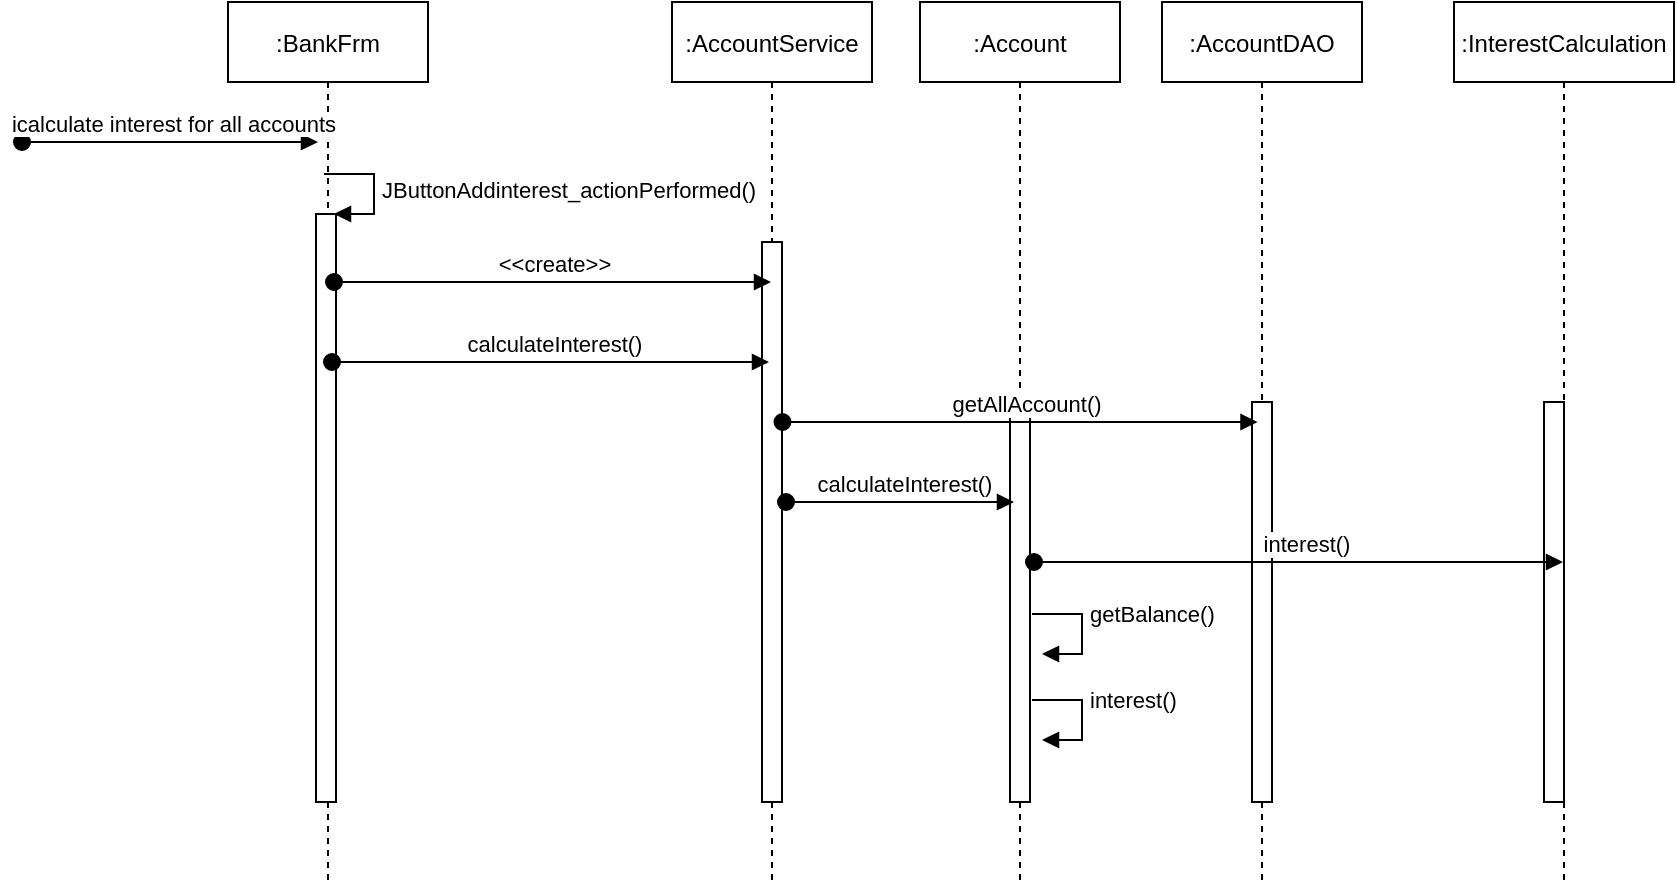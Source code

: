 <mxfile version="13.9.9" type="device"><diagram id="kgpKYQtTHZ0yAKxKKP6v" name="Page-1"><mxGraphModel dx="2959" dy="492" grid="1" gridSize="10" guides="1" tooltips="1" connect="1" arrows="1" fold="1" page="1" pageScale="1" pageWidth="850" pageHeight="1100" math="0" shadow="0"><root><mxCell id="0"/><mxCell id="1" parent="0"/><mxCell id="3nuBFxr9cyL0pnOWT2aG-1" value=":AccountService" style="shape=umlLifeline;perimeter=lifelinePerimeter;container=1;collapsible=0;recursiveResize=0;rounded=0;shadow=0;strokeWidth=1;" parent="1" vertex="1"><mxGeometry x="-521" y="80" width="100" height="440" as="geometry"/></mxCell><mxCell id="eTb7ikXqM6L-fqKEgFi2-3" value="" style="html=1;points=[];perimeter=orthogonalPerimeter;" parent="3nuBFxr9cyL0pnOWT2aG-1" vertex="1"><mxGeometry x="45" y="120" width="10" height="280" as="geometry"/></mxCell><mxCell id="3nuBFxr9cyL0pnOWT2aG-5" value=":Account" style="shape=umlLifeline;perimeter=lifelinePerimeter;container=1;collapsible=0;recursiveResize=0;rounded=0;shadow=0;strokeWidth=1;" parent="1" vertex="1"><mxGeometry x="-397" y="80" width="100" height="440" as="geometry"/></mxCell><mxCell id="3nuBFxr9cyL0pnOWT2aG-6" value="" style="points=[];perimeter=orthogonalPerimeter;rounded=0;shadow=0;strokeWidth=1;" parent="3nuBFxr9cyL0pnOWT2aG-5" vertex="1"><mxGeometry x="45" y="200" width="10" height="200" as="geometry"/></mxCell><mxCell id="eTb7ikXqM6L-fqKEgFi2-1" value=":AccountDAO" style="shape=umlLifeline;perimeter=lifelinePerimeter;container=1;collapsible=0;recursiveResize=0;rounded=0;shadow=0;strokeWidth=1;" parent="1" vertex="1"><mxGeometry x="-276" y="80" width="100" height="440" as="geometry"/></mxCell><mxCell id="eTb7ikXqM6L-fqKEgFi2-2" value="" style="points=[];perimeter=orthogonalPerimeter;rounded=0;shadow=0;strokeWidth=1;" parent="eTb7ikXqM6L-fqKEgFi2-1" vertex="1"><mxGeometry x="45" y="200" width="10" height="200" as="geometry"/></mxCell><mxCell id="eTb7ikXqM6L-fqKEgFi2-5" value=":BankFrm" style="shape=umlLifeline;perimeter=lifelinePerimeter;container=1;collapsible=0;recursiveResize=0;rounded=0;shadow=0;strokeWidth=1;" parent="1" vertex="1"><mxGeometry x="-743" y="80" width="100" height="440" as="geometry"/></mxCell><mxCell id="eTb7ikXqM6L-fqKEgFi2-6" value="icalculate interest for all accounts" style="verticalAlign=bottom;startArrow=oval;endArrow=block;startSize=8;shadow=0;strokeWidth=1;" parent="eTb7ikXqM6L-fqKEgFi2-5" edge="1"><mxGeometry x="0.027" relative="1" as="geometry"><mxPoint x="-103" y="70" as="sourcePoint"/><mxPoint x="45" y="70" as="targetPoint"/><mxPoint as="offset"/></mxGeometry></mxCell><mxCell id="eTb7ikXqM6L-fqKEgFi2-9" value="" style="html=1;points=[];perimeter=orthogonalPerimeter;" parent="eTb7ikXqM6L-fqKEgFi2-5" vertex="1"><mxGeometry x="44" y="106" width="10" height="294" as="geometry"/></mxCell><mxCell id="eTb7ikXqM6L-fqKEgFi2-10" value="JButtonAddinterest_actionPerformed()" style="edgeStyle=orthogonalEdgeStyle;html=1;align=left;spacingLeft=2;endArrow=block;rounded=0;entryX=1;entryY=0;" parent="eTb7ikXqM6L-fqKEgFi2-5" edge="1"><mxGeometry relative="1" as="geometry"><mxPoint x="48" y="86" as="sourcePoint"/><Array as="points"><mxPoint x="73" y="86"/></Array><mxPoint x="53" y="106.0" as="targetPoint"/></mxGeometry></mxCell><mxCell id="eTb7ikXqM6L-fqKEgFi2-26" value="calculateInterest()" style="html=1;verticalAlign=bottom;startArrow=oval;startFill=1;endArrow=block;startSize=8;" parent="1" edge="1"><mxGeometry x="0.027" width="60" relative="1" as="geometry"><mxPoint x="-464" y="330" as="sourcePoint"/><mxPoint x="-350" y="330" as="targetPoint"/><mxPoint as="offset"/></mxGeometry></mxCell><mxCell id="762rwdD96tPh0a8nWBI7-1" value="&amp;lt;&amp;lt;create&amp;gt;&amp;gt;" style="html=1;verticalAlign=bottom;startArrow=oval;startFill=1;endArrow=block;startSize=8;" edge="1" parent="1" target="3nuBFxr9cyL0pnOWT2aG-1"><mxGeometry x="0.007" width="60" relative="1" as="geometry"><mxPoint x="-690" y="220" as="sourcePoint"/><mxPoint x="-630" y="220" as="targetPoint"/><mxPoint as="offset"/></mxGeometry></mxCell><mxCell id="762rwdD96tPh0a8nWBI7-2" value="calculateInterest()" style="html=1;verticalAlign=bottom;startArrow=oval;startFill=1;endArrow=block;startSize=8;" edge="1" parent="1"><mxGeometry x="0.016" width="60" relative="1" as="geometry"><mxPoint x="-691" y="260" as="sourcePoint"/><mxPoint x="-472.5" y="260" as="targetPoint"/><mxPoint as="offset"/></mxGeometry></mxCell><mxCell id="762rwdD96tPh0a8nWBI7-5" value=":InterestCalculation" style="shape=umlLifeline;perimeter=lifelinePerimeter;container=1;collapsible=0;recursiveResize=0;rounded=0;shadow=0;strokeWidth=1;" vertex="1" parent="1"><mxGeometry x="-130" y="80" width="110" height="440" as="geometry"/></mxCell><mxCell id="762rwdD96tPh0a8nWBI7-6" value="" style="points=[];perimeter=orthogonalPerimeter;rounded=0;shadow=0;strokeWidth=1;" vertex="1" parent="762rwdD96tPh0a8nWBI7-5"><mxGeometry x="45" y="200" width="10" height="200" as="geometry"/></mxCell><mxCell id="762rwdD96tPh0a8nWBI7-7" value="getAllAccount()" style="html=1;verticalAlign=bottom;startArrow=oval;startFill=1;endArrow=block;startSize=8;" edge="1" parent="1"><mxGeometry x="0.027" width="60" relative="1" as="geometry"><mxPoint x="-465.75" y="290" as="sourcePoint"/><mxPoint x="-228.25" y="290" as="targetPoint"/><mxPoint as="offset"/></mxGeometry></mxCell><mxCell id="762rwdD96tPh0a8nWBI7-8" value="interest()" style="html=1;verticalAlign=bottom;startArrow=oval;startFill=1;endArrow=block;startSize=8;" edge="1" parent="1" target="762rwdD96tPh0a8nWBI7-5"><mxGeometry x="0.027" width="60" relative="1" as="geometry"><mxPoint x="-340" y="360" as="sourcePoint"/><mxPoint x="-102.5" y="360" as="targetPoint"/><mxPoint as="offset"/></mxGeometry></mxCell><mxCell id="762rwdD96tPh0a8nWBI7-10" value="getBalance()" style="edgeStyle=orthogonalEdgeStyle;html=1;align=left;spacingLeft=2;endArrow=block;rounded=0;entryX=1;entryY=0;" edge="1" parent="1"><mxGeometry x="-0.231" relative="1" as="geometry"><mxPoint x="-341" y="386" as="sourcePoint"/><Array as="points"><mxPoint x="-316" y="386"/></Array><mxPoint x="-336" y="406" as="targetPoint"/><mxPoint as="offset"/></mxGeometry></mxCell><mxCell id="762rwdD96tPh0a8nWBI7-11" value="interest()" style="edgeStyle=orthogonalEdgeStyle;html=1;align=left;spacingLeft=2;endArrow=block;rounded=0;entryX=1;entryY=0;" edge="1" parent="1"><mxGeometry x="-0.231" relative="1" as="geometry"><mxPoint x="-341" y="429" as="sourcePoint"/><Array as="points"><mxPoint x="-316" y="429"/></Array><mxPoint x="-336" y="449" as="targetPoint"/><mxPoint as="offset"/></mxGeometry></mxCell></root></mxGraphModel></diagram></mxfile>
